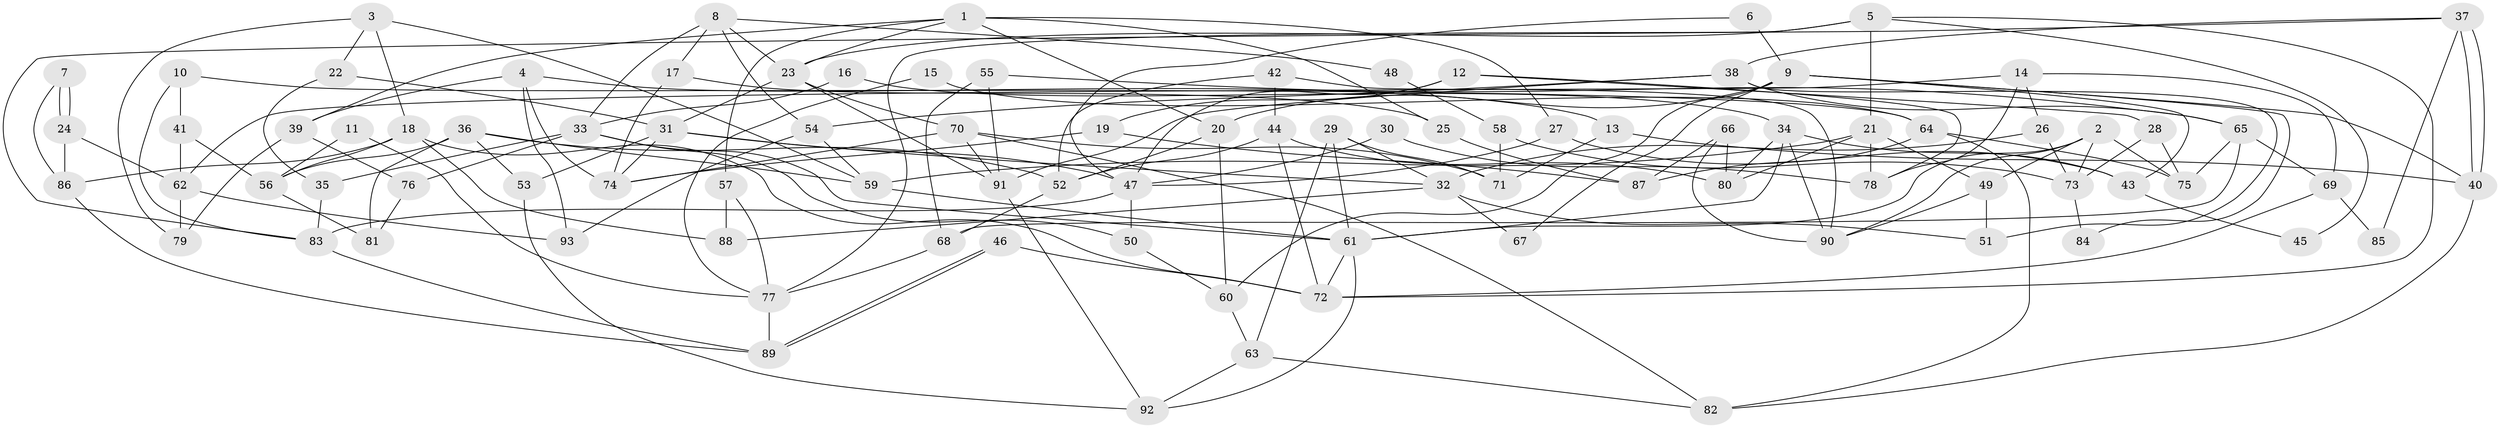 // coarse degree distribution, {8: 0.10638297872340426, 9: 0.06382978723404255, 10: 0.06382978723404255, 7: 0.06382978723404255, 2: 0.1702127659574468, 3: 0.14893617021276595, 5: 0.10638297872340426, 4: 0.14893617021276595, 6: 0.1276595744680851}
// Generated by graph-tools (version 1.1) at 2025/51/03/04/25 22:51:09]
// undirected, 93 vertices, 186 edges
graph export_dot {
  node [color=gray90,style=filled];
  1;
  2;
  3;
  4;
  5;
  6;
  7;
  8;
  9;
  10;
  11;
  12;
  13;
  14;
  15;
  16;
  17;
  18;
  19;
  20;
  21;
  22;
  23;
  24;
  25;
  26;
  27;
  28;
  29;
  30;
  31;
  32;
  33;
  34;
  35;
  36;
  37;
  38;
  39;
  40;
  41;
  42;
  43;
  44;
  45;
  46;
  47;
  48;
  49;
  50;
  51;
  52;
  53;
  54;
  55;
  56;
  57;
  58;
  59;
  60;
  61;
  62;
  63;
  64;
  65;
  66;
  67;
  68;
  69;
  70;
  71;
  72;
  73;
  74;
  75;
  76;
  77;
  78;
  79;
  80;
  81;
  82;
  83;
  84;
  85;
  86;
  87;
  88;
  89;
  90;
  91;
  92;
  93;
  1 -- 39;
  1 -- 20;
  1 -- 23;
  1 -- 25;
  1 -- 27;
  1 -- 57;
  2 -- 61;
  2 -- 49;
  2 -- 73;
  2 -- 75;
  2 -- 90;
  3 -- 18;
  3 -- 22;
  3 -- 59;
  3 -- 79;
  4 -- 13;
  4 -- 93;
  4 -- 39;
  4 -- 74;
  5 -- 21;
  5 -- 23;
  5 -- 45;
  5 -- 72;
  5 -- 77;
  6 -- 9;
  6 -- 47;
  7 -- 86;
  7 -- 24;
  7 -- 24;
  8 -- 17;
  8 -- 23;
  8 -- 33;
  8 -- 48;
  8 -- 54;
  9 -- 40;
  9 -- 60;
  9 -- 20;
  9 -- 43;
  9 -- 67;
  9 -- 84;
  10 -- 41;
  10 -- 83;
  10 -- 64;
  11 -- 77;
  11 -- 56;
  12 -- 78;
  12 -- 19;
  12 -- 28;
  12 -- 47;
  13 -- 40;
  13 -- 71;
  14 -- 69;
  14 -- 26;
  14 -- 62;
  14 -- 78;
  15 -- 77;
  15 -- 64;
  16 -- 34;
  16 -- 33;
  17 -- 25;
  17 -- 74;
  18 -- 56;
  18 -- 88;
  18 -- 72;
  18 -- 86;
  19 -- 87;
  19 -- 74;
  20 -- 60;
  20 -- 52;
  21 -- 80;
  21 -- 59;
  21 -- 49;
  21 -- 78;
  22 -- 31;
  22 -- 35;
  23 -- 31;
  23 -- 70;
  23 -- 91;
  24 -- 86;
  24 -- 62;
  25 -- 87;
  26 -- 32;
  26 -- 73;
  27 -- 47;
  27 -- 43;
  28 -- 75;
  28 -- 73;
  29 -- 61;
  29 -- 63;
  29 -- 32;
  29 -- 71;
  30 -- 47;
  30 -- 78;
  31 -- 53;
  31 -- 74;
  31 -- 32;
  31 -- 47;
  32 -- 51;
  32 -- 67;
  32 -- 88;
  33 -- 61;
  33 -- 35;
  33 -- 50;
  33 -- 76;
  34 -- 43;
  34 -- 90;
  34 -- 61;
  34 -- 80;
  35 -- 83;
  36 -- 52;
  36 -- 59;
  36 -- 53;
  36 -- 56;
  36 -- 81;
  37 -- 40;
  37 -- 40;
  37 -- 83;
  37 -- 38;
  37 -- 85;
  38 -- 54;
  38 -- 51;
  38 -- 65;
  38 -- 91;
  39 -- 79;
  39 -- 76;
  40 -- 82;
  41 -- 56;
  41 -- 62;
  42 -- 52;
  42 -- 90;
  42 -- 44;
  43 -- 45;
  44 -- 72;
  44 -- 52;
  44 -- 80;
  46 -- 72;
  46 -- 89;
  46 -- 89;
  47 -- 50;
  47 -- 83;
  48 -- 58;
  49 -- 51;
  49 -- 90;
  50 -- 60;
  52 -- 68;
  53 -- 92;
  54 -- 59;
  54 -- 93;
  55 -- 91;
  55 -- 65;
  55 -- 68;
  56 -- 81;
  57 -- 77;
  57 -- 88;
  58 -- 73;
  58 -- 71;
  59 -- 61;
  60 -- 63;
  61 -- 72;
  61 -- 92;
  62 -- 79;
  62 -- 93;
  63 -- 82;
  63 -- 92;
  64 -- 75;
  64 -- 82;
  64 -- 87;
  65 -- 68;
  65 -- 69;
  65 -- 75;
  66 -- 80;
  66 -- 90;
  66 -- 87;
  68 -- 77;
  69 -- 72;
  69 -- 85;
  70 -- 91;
  70 -- 71;
  70 -- 74;
  70 -- 82;
  73 -- 84;
  76 -- 81;
  77 -- 89;
  83 -- 89;
  86 -- 89;
  91 -- 92;
}
